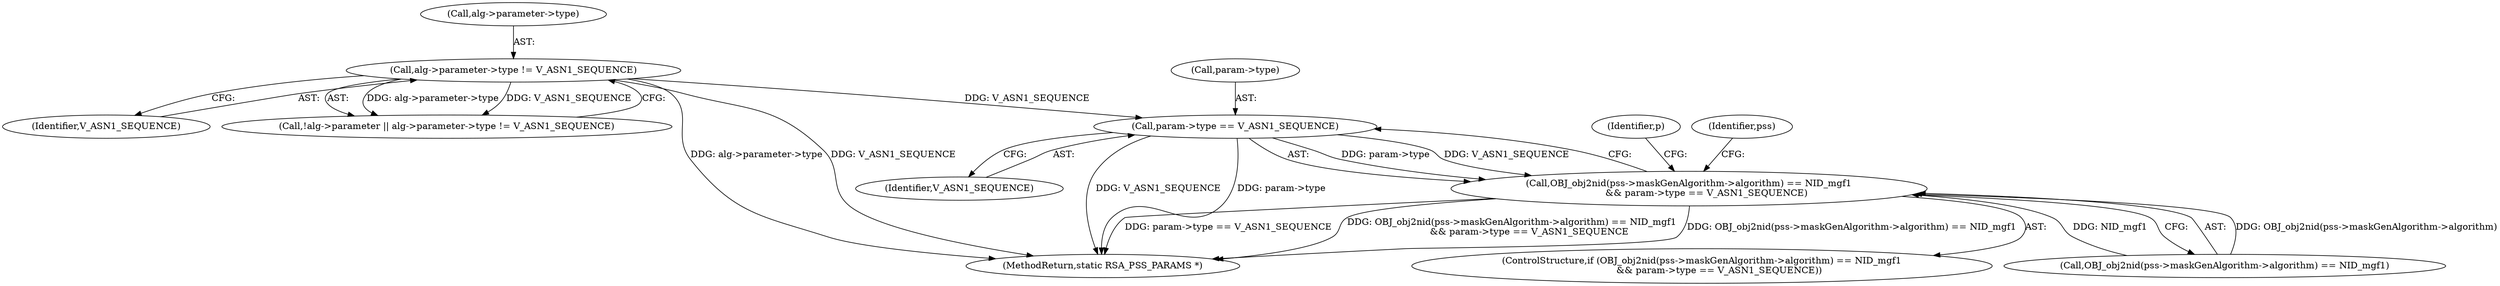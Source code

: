 digraph "1_openssl_d8541d7e9e63bf5f343af24644046c8d96498c17@del" {
"1000183" [label="(Call,param->type == V_ASN1_SEQUENCE)"];
"1000117" [label="(Call,alg->parameter->type != V_ASN1_SEQUENCE)"];
"1000174" [label="(Call,OBJ_obj2nid(pss->maskGenAlgorithm->algorithm) == NID_mgf1\n            && param->type == V_ASN1_SEQUENCE)"];
"1000184" [label="(Call,param->type)"];
"1000187" [label="(Identifier,V_ASN1_SEQUENCE)"];
"1000173" [label="(ControlStructure,if (OBJ_obj2nid(pss->maskGenAlgorithm->algorithm) == NID_mgf1\n            && param->type == V_ASN1_SEQUENCE))"];
"1000123" [label="(Identifier,V_ASN1_SEQUENCE)"];
"1000190" [label="(Identifier,p)"];
"1000112" [label="(Call,!alg->parameter || alg->parameter->type != V_ASN1_SEQUENCE)"];
"1000217" [label="(MethodReturn,static RSA_PSS_PARAMS *)"];
"1000175" [label="(Call,OBJ_obj2nid(pss->maskGenAlgorithm->algorithm) == NID_mgf1)"];
"1000174" [label="(Call,OBJ_obj2nid(pss->maskGenAlgorithm->algorithm) == NID_mgf1\n            && param->type == V_ASN1_SEQUENCE)"];
"1000183" [label="(Call,param->type == V_ASN1_SEQUENCE)"];
"1000216" [label="(Identifier,pss)"];
"1000118" [label="(Call,alg->parameter->type)"];
"1000117" [label="(Call,alg->parameter->type != V_ASN1_SEQUENCE)"];
"1000183" -> "1000174"  [label="AST: "];
"1000183" -> "1000187"  [label="CFG: "];
"1000184" -> "1000183"  [label="AST: "];
"1000187" -> "1000183"  [label="AST: "];
"1000174" -> "1000183"  [label="CFG: "];
"1000183" -> "1000217"  [label="DDG: V_ASN1_SEQUENCE"];
"1000183" -> "1000217"  [label="DDG: param->type"];
"1000183" -> "1000174"  [label="DDG: param->type"];
"1000183" -> "1000174"  [label="DDG: V_ASN1_SEQUENCE"];
"1000117" -> "1000183"  [label="DDG: V_ASN1_SEQUENCE"];
"1000117" -> "1000112"  [label="AST: "];
"1000117" -> "1000123"  [label="CFG: "];
"1000118" -> "1000117"  [label="AST: "];
"1000123" -> "1000117"  [label="AST: "];
"1000112" -> "1000117"  [label="CFG: "];
"1000117" -> "1000217"  [label="DDG: alg->parameter->type"];
"1000117" -> "1000217"  [label="DDG: V_ASN1_SEQUENCE"];
"1000117" -> "1000112"  [label="DDG: alg->parameter->type"];
"1000117" -> "1000112"  [label="DDG: V_ASN1_SEQUENCE"];
"1000174" -> "1000173"  [label="AST: "];
"1000174" -> "1000175"  [label="CFG: "];
"1000175" -> "1000174"  [label="AST: "];
"1000190" -> "1000174"  [label="CFG: "];
"1000216" -> "1000174"  [label="CFG: "];
"1000174" -> "1000217"  [label="DDG: param->type == V_ASN1_SEQUENCE"];
"1000174" -> "1000217"  [label="DDG: OBJ_obj2nid(pss->maskGenAlgorithm->algorithm) == NID_mgf1\n            && param->type == V_ASN1_SEQUENCE"];
"1000174" -> "1000217"  [label="DDG: OBJ_obj2nid(pss->maskGenAlgorithm->algorithm) == NID_mgf1"];
"1000175" -> "1000174"  [label="DDG: OBJ_obj2nid(pss->maskGenAlgorithm->algorithm)"];
"1000175" -> "1000174"  [label="DDG: NID_mgf1"];
}
